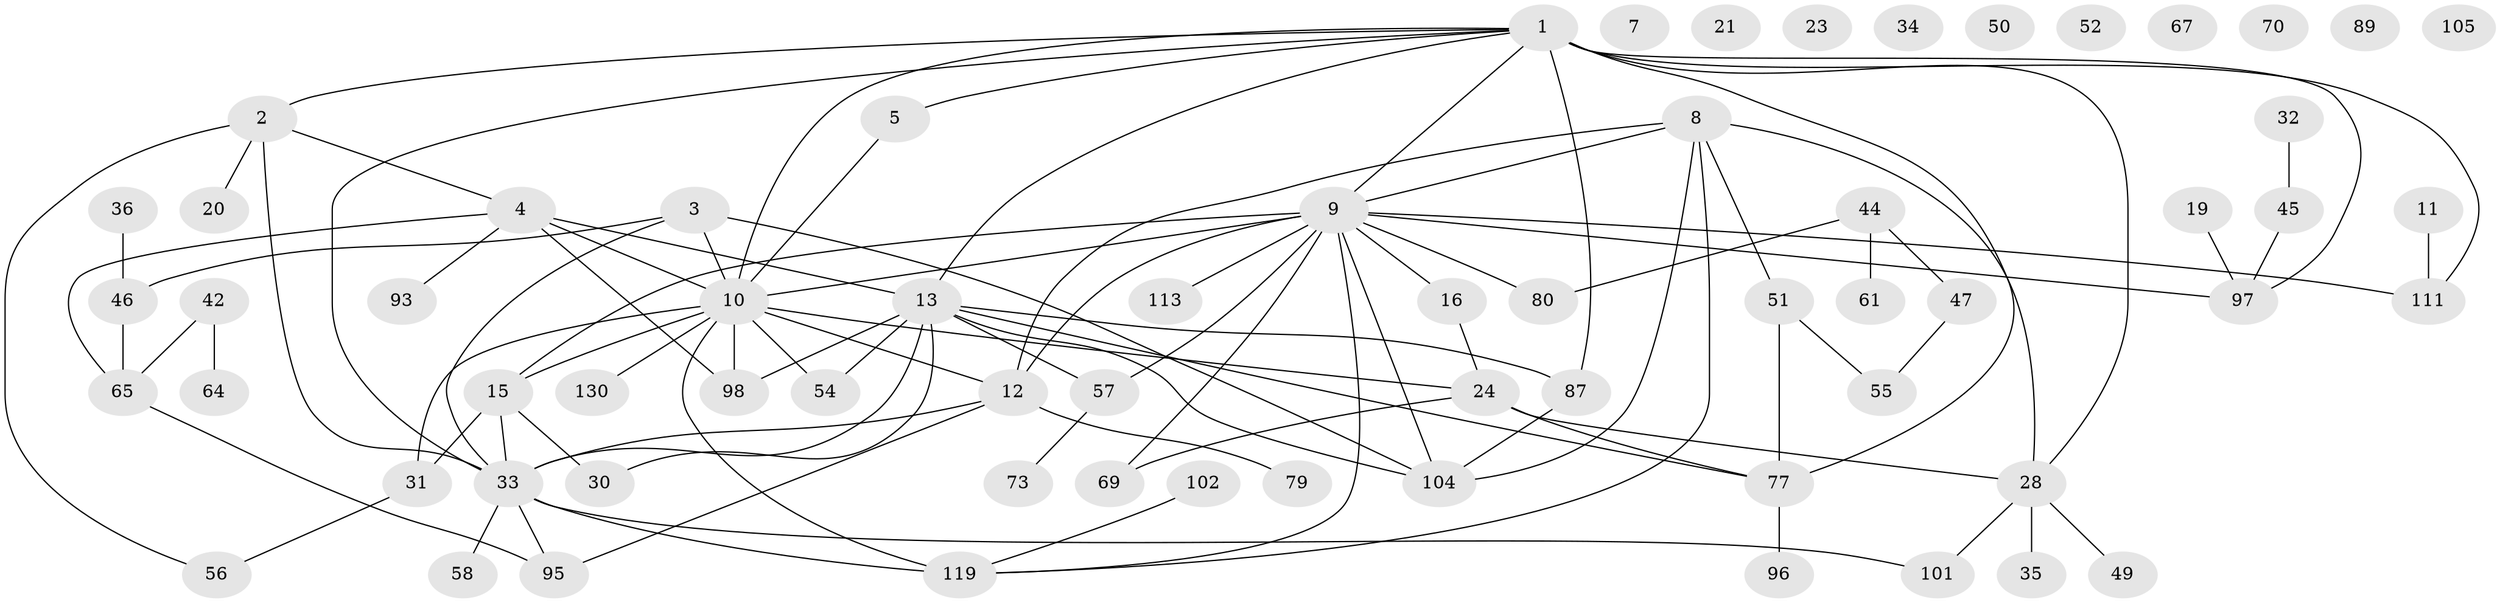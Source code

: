 // original degree distribution, {3: 0.17424242424242425, 4: 0.1590909090909091, 2: 0.2196969696969697, 0: 0.06060606060606061, 1: 0.26515151515151514, 9: 0.007575757575757576, 5: 0.05303030303030303, 6: 0.045454545454545456, 7: 0.015151515151515152}
// Generated by graph-tools (version 1.1) at 2025/13/03/09/25 04:13:09]
// undirected, 66 vertices, 96 edges
graph export_dot {
graph [start="1"]
  node [color=gray90,style=filled];
  1 [super="+100+43+109"];
  2 [super="+88+6"];
  3 [super="+39"];
  4 [super="+48"];
  5 [super="+59"];
  7;
  8 [super="+107"];
  9 [super="+25+17+78"];
  10 [super="+14+62"];
  11;
  12 [super="+85"];
  13 [super="+114+37"];
  15 [super="+22"];
  16 [super="+26"];
  19 [super="+84"];
  20;
  21 [super="+29"];
  23;
  24 [super="+41"];
  28 [super="+122+117"];
  30;
  31 [super="+92"];
  32;
  33 [super="+40+76"];
  34;
  35 [super="+90"];
  36;
  42 [super="+71"];
  44 [super="+60+68"];
  45 [super="+110"];
  46 [super="+72"];
  47 [super="+53"];
  49;
  50;
  51 [super="+131"];
  52 [super="+83"];
  54 [super="+91"];
  55;
  56;
  57;
  58;
  61 [super="+63"];
  64;
  65 [super="+120"];
  67;
  69 [super="+75"];
  70;
  73;
  77 [super="+108+103"];
  79;
  80;
  87;
  89;
  93;
  95;
  96;
  97 [super="+128"];
  98 [super="+115"];
  101;
  102;
  104;
  105;
  111 [super="+125"];
  113 [super="+132"];
  119 [super="+129"];
  130;
  1 -- 33;
  1 -- 87;
  1 -- 77;
  1 -- 10;
  1 -- 28 [weight=2];
  1 -- 13;
  1 -- 111;
  1 -- 2;
  1 -- 97;
  1 -- 5;
  1 -- 9;
  2 -- 20;
  2 -- 33;
  2 -- 56;
  2 -- 4;
  3 -- 33;
  3 -- 46;
  3 -- 10;
  3 -- 104;
  4 -- 65;
  4 -- 98;
  4 -- 93;
  4 -- 10;
  4 -- 13;
  5 -- 10;
  8 -- 51;
  8 -- 12;
  8 -- 28;
  8 -- 104;
  8 -- 119;
  8 -- 9;
  9 -- 104;
  9 -- 80;
  9 -- 69;
  9 -- 119;
  9 -- 57;
  9 -- 12;
  9 -- 97;
  9 -- 113;
  9 -- 111;
  9 -- 10 [weight=2];
  9 -- 15;
  9 -- 16;
  10 -- 98;
  10 -- 130;
  10 -- 12;
  10 -- 15 [weight=2];
  10 -- 119;
  10 -- 54;
  10 -- 31;
  10 -- 24;
  11 -- 111;
  12 -- 33 [weight=2];
  12 -- 95;
  12 -- 79;
  13 -- 33;
  13 -- 98;
  13 -- 104;
  13 -- 77;
  13 -- 54;
  13 -- 87;
  13 -- 57;
  13 -- 30;
  15 -- 33;
  15 -- 31;
  15 -- 30;
  16 -- 24;
  19 -- 97;
  24 -- 69;
  24 -- 28;
  24 -- 77;
  28 -- 49;
  28 -- 101 [weight=2];
  28 -- 35;
  31 -- 56;
  32 -- 45;
  33 -- 58;
  33 -- 119 [weight=2];
  33 -- 101;
  33 -- 95;
  36 -- 46;
  42 -- 64;
  42 -- 65;
  44 -- 61;
  44 -- 80;
  44 -- 47;
  45 -- 97;
  46 -- 65;
  47 -- 55;
  51 -- 55;
  51 -- 77;
  57 -- 73;
  65 -- 95;
  77 -- 96;
  87 -- 104;
  102 -- 119;
}
